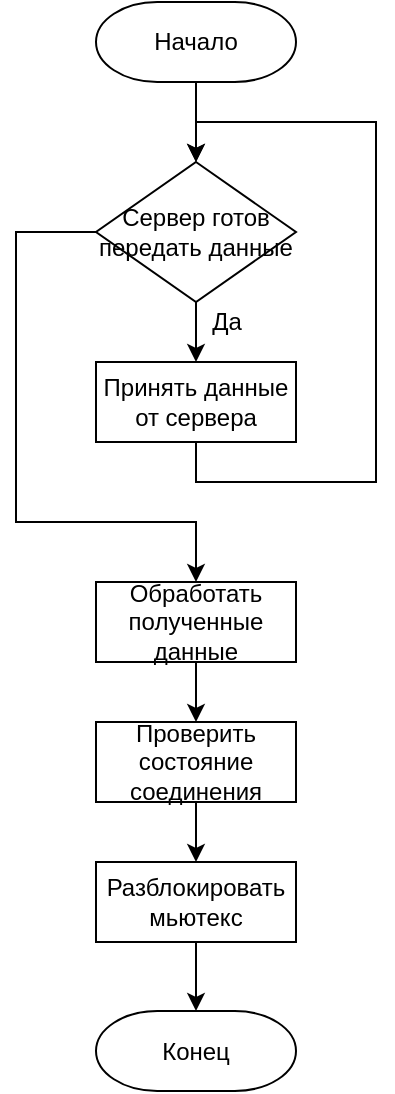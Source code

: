 <mxfile version="13.9.9" type="device"><diagram id="YdJDvu8Zl_mrLL-tRZMI" name="Страница 1"><mxGraphModel dx="1038" dy="599" grid="1" gridSize="10" guides="1" tooltips="1" connect="1" arrows="1" fold="1" page="1" pageScale="1" pageWidth="827" pageHeight="1169" math="0" shadow="0"><root><mxCell id="0"/><mxCell id="1" parent="0"/><mxCell id="nKrh8u9pOe03ysBT84of-5" style="edgeStyle=orthogonalEdgeStyle;rounded=0;orthogonalLoop=1;jettySize=auto;html=1;exitX=0.5;exitY=1;exitDx=0;exitDy=0;exitPerimeter=0;entryX=0.5;entryY=0;entryDx=0;entryDy=0;entryPerimeter=0;" edge="1" parent="1" source="nKrh8u9pOe03ysBT84of-1" target="nKrh8u9pOe03ysBT84of-2"><mxGeometry relative="1" as="geometry"/></mxCell><mxCell id="nKrh8u9pOe03ysBT84of-1" value="Начало" style="strokeWidth=1;html=1;shape=mxgraph.flowchart.terminator;whiteSpace=wrap;" vertex="1" parent="1"><mxGeometry x="120" y="40" width="100" height="40" as="geometry"/></mxCell><mxCell id="nKrh8u9pOe03ysBT84of-6" style="edgeStyle=orthogonalEdgeStyle;rounded=0;orthogonalLoop=1;jettySize=auto;html=1;exitX=0.5;exitY=1;exitDx=0;exitDy=0;exitPerimeter=0;entryX=0.5;entryY=0;entryDx=0;entryDy=0;" edge="1" parent="1" source="nKrh8u9pOe03ysBT84of-2" target="nKrh8u9pOe03ysBT84of-4"><mxGeometry relative="1" as="geometry"/></mxCell><mxCell id="nKrh8u9pOe03ysBT84of-9" style="edgeStyle=orthogonalEdgeStyle;rounded=0;orthogonalLoop=1;jettySize=auto;html=1;exitX=0;exitY=0.5;exitDx=0;exitDy=0;exitPerimeter=0;entryX=0.5;entryY=0;entryDx=0;entryDy=0;" edge="1" parent="1" source="nKrh8u9pOe03ysBT84of-2" target="nKrh8u9pOe03ysBT84of-11"><mxGeometry relative="1" as="geometry"><mxPoint x="170" y="330" as="targetPoint"/><Array as="points"><mxPoint x="80" y="155"/><mxPoint x="80" y="300"/><mxPoint x="170" y="300"/></Array></mxGeometry></mxCell><mxCell id="nKrh8u9pOe03ysBT84of-2" value="Сервер готов передать данные" style="strokeWidth=1;html=1;shape=mxgraph.flowchart.decision;whiteSpace=wrap;" vertex="1" parent="1"><mxGeometry x="120" y="120" width="100" height="70" as="geometry"/></mxCell><mxCell id="nKrh8u9pOe03ysBT84of-7" style="edgeStyle=orthogonalEdgeStyle;rounded=0;orthogonalLoop=1;jettySize=auto;html=1;exitX=0.5;exitY=1;exitDx=0;exitDy=0;entryX=0.5;entryY=0;entryDx=0;entryDy=0;entryPerimeter=0;" edge="1" parent="1" source="nKrh8u9pOe03ysBT84of-4" target="nKrh8u9pOe03ysBT84of-2"><mxGeometry relative="1" as="geometry"><Array as="points"><mxPoint x="170" y="280"/><mxPoint x="260" y="280"/><mxPoint x="260" y="100"/><mxPoint x="170" y="100"/></Array></mxGeometry></mxCell><mxCell id="nKrh8u9pOe03ysBT84of-4" value="Принять данные от сервера" style="rounded=0;whiteSpace=wrap;html=1;" vertex="1" parent="1"><mxGeometry x="120" y="220" width="100" height="40" as="geometry"/></mxCell><mxCell id="nKrh8u9pOe03ysBT84of-10" value="Да" style="text;html=1;align=center;verticalAlign=middle;resizable=0;points=[];autosize=1;" vertex="1" parent="1"><mxGeometry x="170" y="190" width="30" height="20" as="geometry"/></mxCell><mxCell id="nKrh8u9pOe03ysBT84of-13" style="edgeStyle=orthogonalEdgeStyle;rounded=0;orthogonalLoop=1;jettySize=auto;html=1;exitX=0.5;exitY=1;exitDx=0;exitDy=0;entryX=0.5;entryY=0;entryDx=0;entryDy=0;" edge="1" parent="1" source="nKrh8u9pOe03ysBT84of-11" target="nKrh8u9pOe03ysBT84of-12"><mxGeometry relative="1" as="geometry"/></mxCell><mxCell id="nKrh8u9pOe03ysBT84of-11" value="Обработать полученные данные" style="rounded=0;whiteSpace=wrap;html=1;" vertex="1" parent="1"><mxGeometry x="120" y="330" width="100" height="40" as="geometry"/></mxCell><mxCell id="nKrh8u9pOe03ysBT84of-15" style="edgeStyle=orthogonalEdgeStyle;rounded=0;orthogonalLoop=1;jettySize=auto;html=1;exitX=0.5;exitY=1;exitDx=0;exitDy=0;entryX=0.5;entryY=0;entryDx=0;entryDy=0;" edge="1" parent="1" source="nKrh8u9pOe03ysBT84of-12" target="nKrh8u9pOe03ysBT84of-14"><mxGeometry relative="1" as="geometry"/></mxCell><mxCell id="nKrh8u9pOe03ysBT84of-12" value="Проверить состояние соединения" style="rounded=0;whiteSpace=wrap;html=1;" vertex="1" parent="1"><mxGeometry x="120" y="400" width="100" height="40" as="geometry"/></mxCell><mxCell id="nKrh8u9pOe03ysBT84of-17" style="edgeStyle=orthogonalEdgeStyle;rounded=0;orthogonalLoop=1;jettySize=auto;html=1;exitX=0.5;exitY=1;exitDx=0;exitDy=0;entryX=0.5;entryY=0;entryDx=0;entryDy=0;entryPerimeter=0;" edge="1" parent="1" source="nKrh8u9pOe03ysBT84of-14" target="nKrh8u9pOe03ysBT84of-16"><mxGeometry relative="1" as="geometry"/></mxCell><mxCell id="nKrh8u9pOe03ysBT84of-14" value="Разблокировать мьютекс" style="rounded=0;whiteSpace=wrap;html=1;" vertex="1" parent="1"><mxGeometry x="120" y="470" width="100" height="40" as="geometry"/></mxCell><mxCell id="nKrh8u9pOe03ysBT84of-16" value="Конец" style="strokeWidth=1;html=1;shape=mxgraph.flowchart.terminator;whiteSpace=wrap;" vertex="1" parent="1"><mxGeometry x="120" y="544.5" width="100" height="40" as="geometry"/></mxCell></root></mxGraphModel></diagram></mxfile>